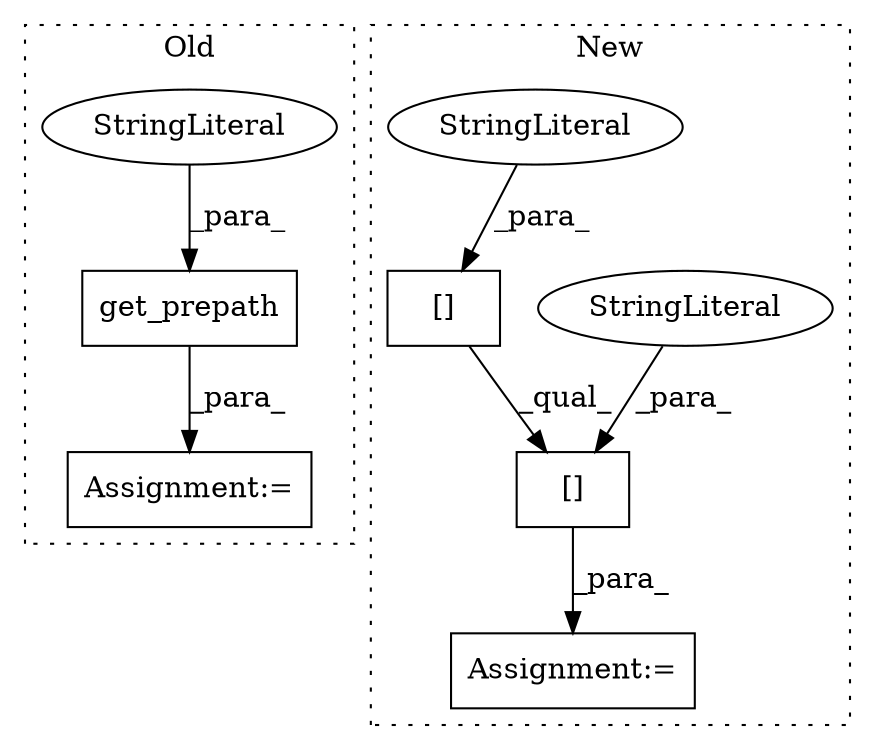 digraph G {
subgraph cluster0 {
1 [label="get_prepath" a="32" s="17921,17945" l="12,1" shape="box"];
6 [label="StringLiteral" a="45" s="17938" l="7" shape="ellipse"];
7 [label="Assignment:=" a="7" s="17915" l="1" shape="box"];
label = "Old";
style="dotted";
}
subgraph cluster1 {
2 [label="[]" a="2" s="17901,17923" l="13,1" shape="box"];
3 [label="StringLiteral" a="45" s="17914" l="9" shape="ellipse"];
4 [label="[]" a="2" s="17901,17912" l="5,1" shape="box"];
5 [label="StringLiteral" a="45" s="17906" l="6" shape="ellipse"];
8 [label="Assignment:=" a="7" s="17900" l="1" shape="box"];
label = "New";
style="dotted";
}
1 -> 7 [label="_para_"];
2 -> 8 [label="_para_"];
3 -> 2 [label="_para_"];
4 -> 2 [label="_qual_"];
5 -> 4 [label="_para_"];
6 -> 1 [label="_para_"];
}